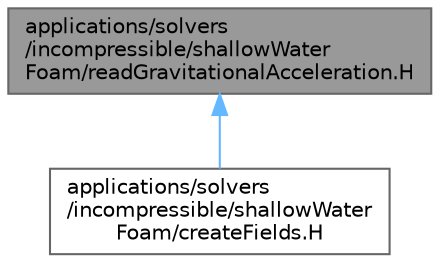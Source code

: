 digraph "applications/solvers/incompressible/shallowWaterFoam/readGravitationalAcceleration.H"
{
 // LATEX_PDF_SIZE
  bgcolor="transparent";
  edge [fontname=Helvetica,fontsize=10,labelfontname=Helvetica,labelfontsize=10];
  node [fontname=Helvetica,fontsize=10,shape=box,height=0.2,width=0.4];
  Node1 [id="Node000001",label="applications/solvers\l/incompressible/shallowWater\lFoam/readGravitationalAcceleration.H",height=0.2,width=0.4,color="gray40", fillcolor="grey60", style="filled", fontcolor="black",tooltip=" "];
  Node1 -> Node2 [id="edge1_Node000001_Node000002",dir="back",color="steelblue1",style="solid",tooltip=" "];
  Node2 [id="Node000002",label="applications/solvers\l/incompressible/shallowWater\lFoam/createFields.H",height=0.2,width=0.4,color="grey40", fillcolor="white", style="filled",URL="$solvers_2incompressible_2shallowWaterFoam_2createFields_8H.html",tooltip=" "];
}
